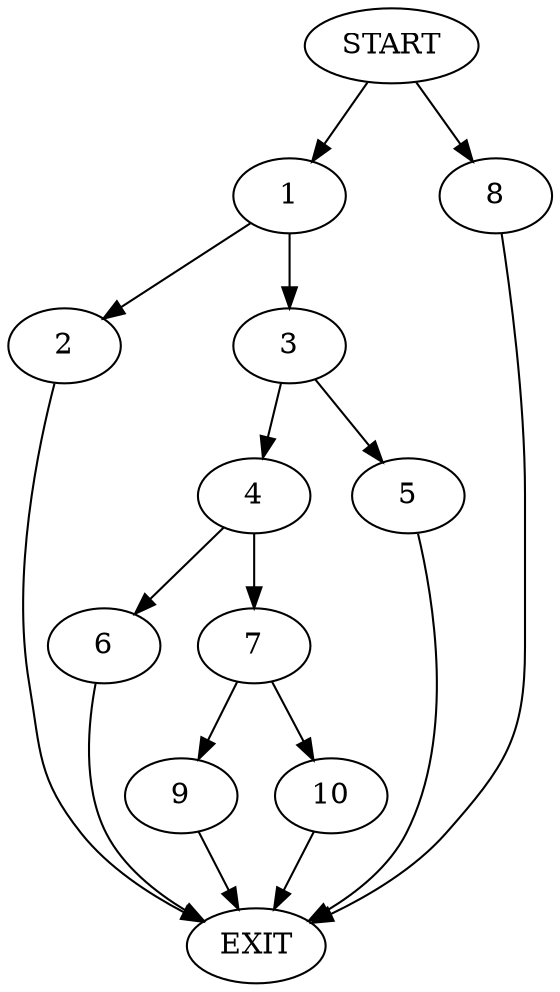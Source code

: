 digraph {
0 [label="START"]
11 [label="EXIT"]
0 -> 1
1 -> 2
1 -> 3
2 -> 11
3 -> 4
3 -> 5
5 -> 11
4 -> 6
4 -> 7
0 -> 8
8 -> 11
6 -> 11
7 -> 9
7 -> 10
9 -> 11
10 -> 11
}
